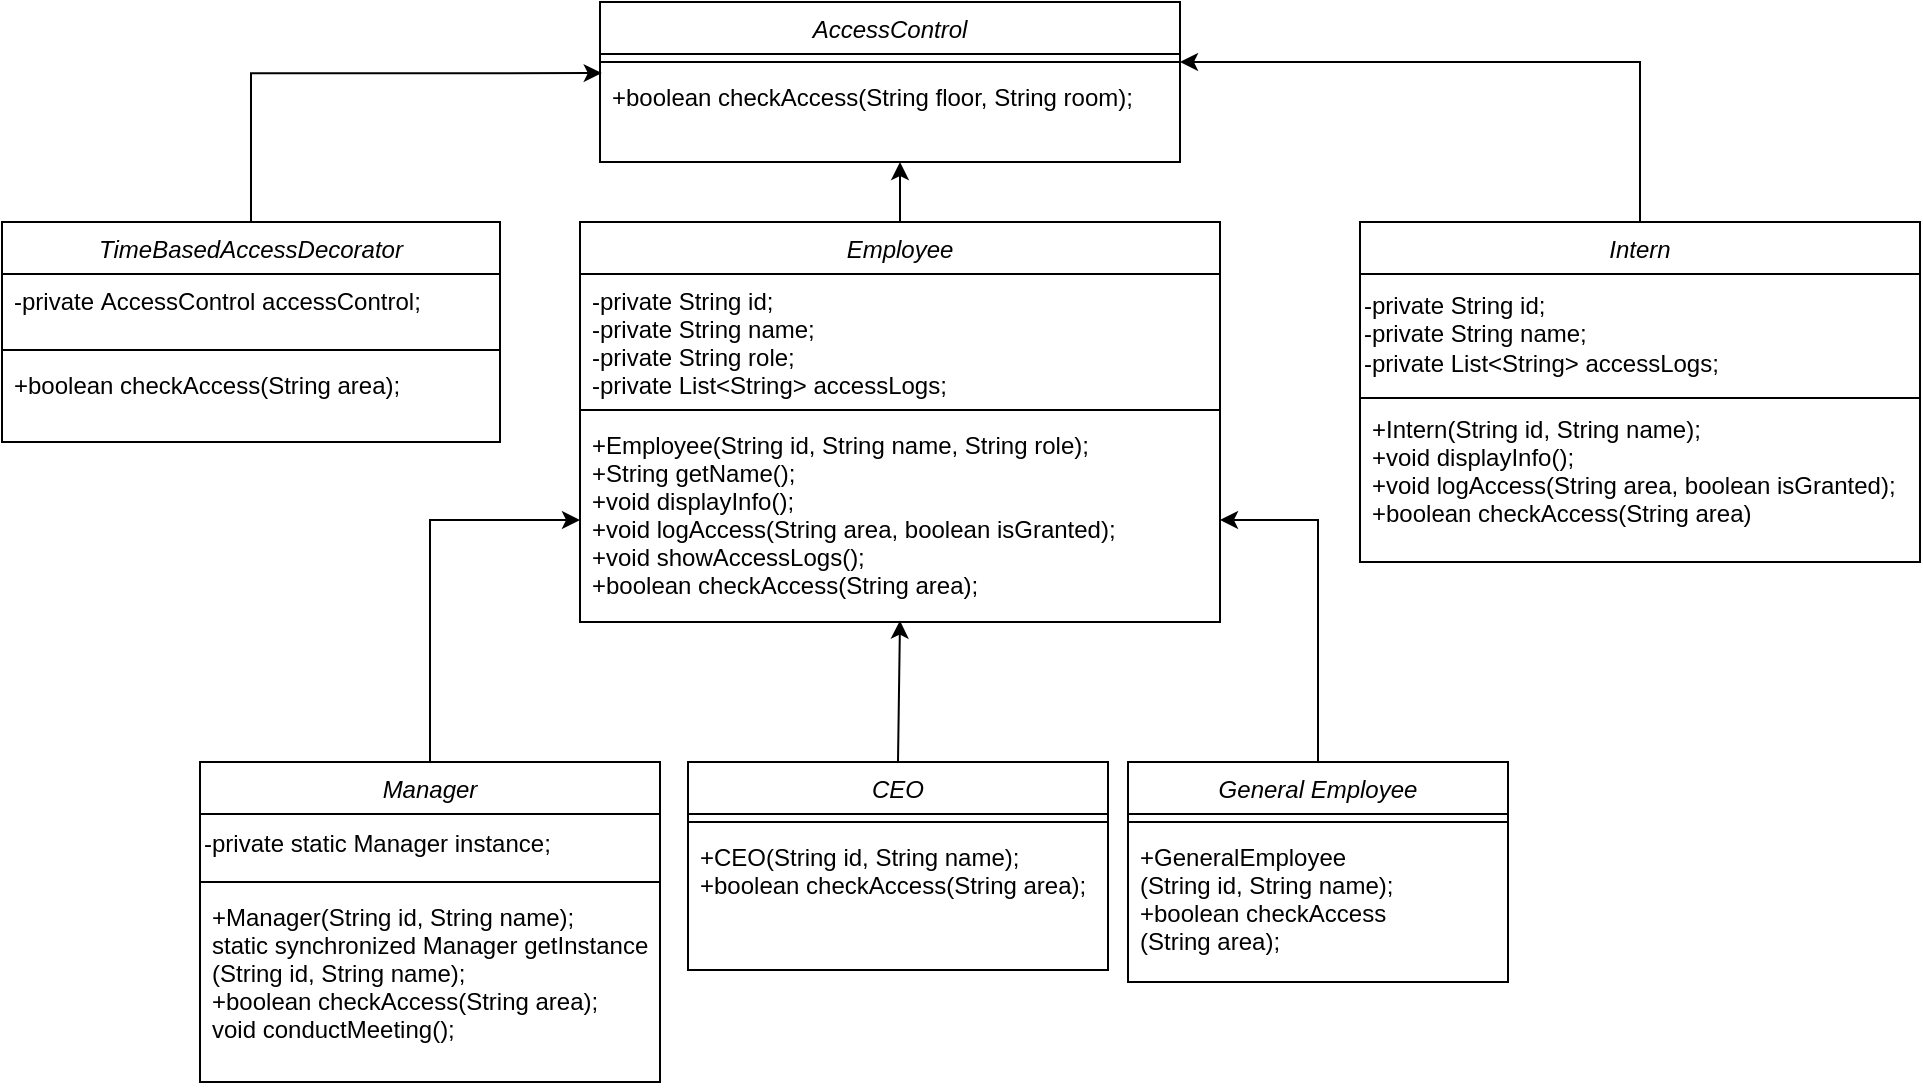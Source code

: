 <mxfile version="26.0.16">
  <diagram id="C5RBs43oDa-KdzZeNtuy" name="Page-1">
    <mxGraphModel dx="1603" dy="706" grid="1" gridSize="10" guides="1" tooltips="1" connect="1" arrows="1" fold="1" page="1" pageScale="1" pageWidth="827" pageHeight="1169" math="0" shadow="0">
      <root>
        <mxCell id="WIyWlLk6GJQsqaUBKTNV-0" />
        <mxCell id="WIyWlLk6GJQsqaUBKTNV-1" parent="WIyWlLk6GJQsqaUBKTNV-0" />
        <mxCell id="3NjYyyCdt-VSZ0NxyHAk-22" style="edgeStyle=orthogonalEdgeStyle;rounded=0;orthogonalLoop=1;jettySize=auto;html=1;" parent="WIyWlLk6GJQsqaUBKTNV-1" source="zkfFHV4jXpPFQw0GAbJ--0" edge="1">
          <mxGeometry relative="1" as="geometry">
            <mxPoint x="720" y="100" as="targetPoint" />
          </mxGeometry>
        </mxCell>
        <mxCell id="zkfFHV4jXpPFQw0GAbJ--0" value="Employee" style="swimlane;fontStyle=2;align=center;verticalAlign=top;childLayout=stackLayout;horizontal=1;startSize=26;horizontalStack=0;resizeParent=1;resizeLast=0;collapsible=1;marginBottom=0;rounded=0;shadow=0;strokeWidth=1;" parent="WIyWlLk6GJQsqaUBKTNV-1" vertex="1">
          <mxGeometry x="560" y="130" width="320" height="200" as="geometry">
            <mxRectangle x="220" y="120" width="160" height="26" as="alternateBounds" />
          </mxGeometry>
        </mxCell>
        <mxCell id="zkfFHV4jXpPFQw0GAbJ--2" value="-private String id;&#xa;-private String name;&#xa;-private String role;&#xa;-private List&lt;String&gt; accessLogs;" style="text;align=left;verticalAlign=top;spacingLeft=4;spacingRight=4;overflow=hidden;rotatable=0;points=[[0,0.5],[1,0.5]];portConstraint=eastwest;rounded=0;shadow=0;html=0;" parent="zkfFHV4jXpPFQw0GAbJ--0" vertex="1">
          <mxGeometry y="26" width="320" height="64" as="geometry" />
        </mxCell>
        <mxCell id="zkfFHV4jXpPFQw0GAbJ--4" value="" style="line;html=1;strokeWidth=1;align=left;verticalAlign=middle;spacingTop=-1;spacingLeft=3;spacingRight=3;rotatable=0;labelPosition=right;points=[];portConstraint=eastwest;" parent="zkfFHV4jXpPFQw0GAbJ--0" vertex="1">
          <mxGeometry y="90" width="320" height="8" as="geometry" />
        </mxCell>
        <mxCell id="zkfFHV4jXpPFQw0GAbJ--5" value="+Employee(String id, String name, String role);&#xa;+String getName();&#xa;+void displayInfo();&#xa;+void logAccess(String area, boolean isGranted);&#xa;+void showAccessLogs();&#xa;+boolean checkAccess(String area);" style="text;align=left;verticalAlign=top;spacingLeft=4;spacingRight=4;overflow=hidden;rotatable=0;points=[[0,0.5],[1,0.5]];portConstraint=eastwest;" parent="zkfFHV4jXpPFQw0GAbJ--0" vertex="1">
          <mxGeometry y="98" width="320" height="102" as="geometry" />
        </mxCell>
        <mxCell id="lVkuzS6S04bqbACS9grn-15" style="edgeStyle=orthogonalEdgeStyle;rounded=0;orthogonalLoop=1;jettySize=auto;html=1;entryX=0;entryY=0.5;entryDx=0;entryDy=0;" edge="1" parent="WIyWlLk6GJQsqaUBKTNV-1" source="klgjCnaohn4GWcETCebM-11" target="zkfFHV4jXpPFQw0GAbJ--5">
          <mxGeometry relative="1" as="geometry" />
        </mxCell>
        <mxCell id="klgjCnaohn4GWcETCebM-11" value="Manager" style="swimlane;fontStyle=2;align=center;verticalAlign=top;childLayout=stackLayout;horizontal=1;startSize=26;horizontalStack=0;resizeParent=1;resizeLast=0;collapsible=1;marginBottom=0;rounded=0;shadow=0;strokeWidth=1;" parent="WIyWlLk6GJQsqaUBKTNV-1" vertex="1">
          <mxGeometry x="370" y="400" width="230" height="160" as="geometry">
            <mxRectangle x="220" y="120" width="160" height="26" as="alternateBounds" />
          </mxGeometry>
        </mxCell>
        <mxCell id="lVkuzS6S04bqbACS9grn-4" value="-private static Manager instance;" style="text;html=1;align=left;verticalAlign=middle;resizable=0;points=[];autosize=1;strokeColor=none;fillColor=none;" vertex="1" parent="klgjCnaohn4GWcETCebM-11">
          <mxGeometry y="26" width="230" height="30" as="geometry" />
        </mxCell>
        <mxCell id="klgjCnaohn4GWcETCebM-15" value="" style="line;html=1;strokeWidth=1;align=left;verticalAlign=middle;spacingTop=-1;spacingLeft=3;spacingRight=3;rotatable=0;labelPosition=right;points=[];portConstraint=eastwest;" parent="klgjCnaohn4GWcETCebM-11" vertex="1">
          <mxGeometry y="56" width="230" height="8" as="geometry" />
        </mxCell>
        <mxCell id="klgjCnaohn4GWcETCebM-16" value="+Manager(String id, String name);&#xa;static synchronized Manager getInstance&#xa;(String id, String name);&#xa;+boolean checkAccess(String area);&#xa;void conductMeeting();" style="text;align=left;verticalAlign=top;spacingLeft=4;spacingRight=4;overflow=hidden;rotatable=0;points=[[0,0.5],[1,0.5]];portConstraint=eastwest;" parent="klgjCnaohn4GWcETCebM-11" vertex="1">
          <mxGeometry y="64" width="230" height="96" as="geometry" />
        </mxCell>
        <mxCell id="klgjCnaohn4GWcETCebM-17" value="CEO" style="swimlane;fontStyle=2;align=center;verticalAlign=top;childLayout=stackLayout;horizontal=1;startSize=26;horizontalStack=0;resizeParent=1;resizeLast=0;collapsible=1;marginBottom=0;rounded=0;shadow=0;strokeWidth=1;" parent="WIyWlLk6GJQsqaUBKTNV-1" vertex="1">
          <mxGeometry x="614" y="400" width="210" height="104" as="geometry">
            <mxRectangle x="220" y="120" width="160" height="26" as="alternateBounds" />
          </mxGeometry>
        </mxCell>
        <mxCell id="klgjCnaohn4GWcETCebM-19" value="" style="line;html=1;strokeWidth=1;align=left;verticalAlign=middle;spacingTop=-1;spacingLeft=3;spacingRight=3;rotatable=0;labelPosition=right;points=[];portConstraint=eastwest;" parent="klgjCnaohn4GWcETCebM-17" vertex="1">
          <mxGeometry y="26" width="210" height="8" as="geometry" />
        </mxCell>
        <mxCell id="klgjCnaohn4GWcETCebM-20" value="+CEO(String id, String name);&#xa;+boolean checkAccess(String area);" style="text;align=left;verticalAlign=top;spacingLeft=4;spacingRight=4;overflow=hidden;rotatable=0;points=[[0,0.5],[1,0.5]];portConstraint=eastwest;" parent="klgjCnaohn4GWcETCebM-17" vertex="1">
          <mxGeometry y="34" width="210" height="60" as="geometry" />
        </mxCell>
        <mxCell id="klgjCnaohn4GWcETCebM-21" value="Intern" style="swimlane;fontStyle=2;align=center;verticalAlign=top;childLayout=stackLayout;horizontal=1;startSize=26;horizontalStack=0;resizeParent=1;resizeLast=0;collapsible=1;marginBottom=0;rounded=0;shadow=0;strokeWidth=1;" parent="WIyWlLk6GJQsqaUBKTNV-1" vertex="1">
          <mxGeometry x="950" y="130" width="280" height="170" as="geometry">
            <mxRectangle x="220" y="120" width="160" height="26" as="alternateBounds" />
          </mxGeometry>
        </mxCell>
        <mxCell id="lVkuzS6S04bqbACS9grn-5" value="-private String id;&lt;div&gt;-private String name;&lt;/div&gt;&lt;div&gt;-private List&amp;lt;String&amp;gt; accessLogs;&lt;/div&gt;" style="text;html=1;align=left;verticalAlign=middle;resizable=0;points=[];autosize=1;strokeColor=none;fillColor=none;" vertex="1" parent="klgjCnaohn4GWcETCebM-21">
          <mxGeometry y="26" width="280" height="60" as="geometry" />
        </mxCell>
        <mxCell id="klgjCnaohn4GWcETCebM-23" value="" style="line;html=1;strokeWidth=1;align=left;verticalAlign=middle;spacingTop=-1;spacingLeft=3;spacingRight=3;rotatable=0;labelPosition=right;points=[];portConstraint=eastwest;" parent="klgjCnaohn4GWcETCebM-21" vertex="1">
          <mxGeometry y="86" width="280" height="4" as="geometry" />
        </mxCell>
        <mxCell id="klgjCnaohn4GWcETCebM-24" value="+Intern(String id, String name);&#xa;+void displayInfo();&#xa;+void logAccess(String area, boolean isGranted);&#xa;+boolean checkAccess(String area)" style="text;align=left;verticalAlign=top;spacingLeft=4;spacingRight=4;overflow=hidden;rotatable=0;points=[[0,0.5],[1,0.5]];portConstraint=eastwest;" parent="klgjCnaohn4GWcETCebM-21" vertex="1">
          <mxGeometry y="90" width="280" height="70" as="geometry" />
        </mxCell>
        <mxCell id="lVkuzS6S04bqbACS9grn-23" style="edgeStyle=orthogonalEdgeStyle;rounded=0;orthogonalLoop=1;jettySize=auto;html=1;entryX=1;entryY=0.5;entryDx=0;entryDy=0;" edge="1" parent="WIyWlLk6GJQsqaUBKTNV-1" source="klgjCnaohn4GWcETCebM-31" target="zkfFHV4jXpPFQw0GAbJ--5">
          <mxGeometry relative="1" as="geometry" />
        </mxCell>
        <mxCell id="klgjCnaohn4GWcETCebM-31" value="General Employee" style="swimlane;fontStyle=2;align=center;verticalAlign=top;childLayout=stackLayout;horizontal=1;startSize=26;horizontalStack=0;resizeParent=1;resizeLast=0;collapsible=1;marginBottom=0;rounded=0;shadow=0;strokeWidth=1;" parent="WIyWlLk6GJQsqaUBKTNV-1" vertex="1">
          <mxGeometry x="834" y="400" width="190" height="110" as="geometry">
            <mxRectangle x="220" y="120" width="160" height="26" as="alternateBounds" />
          </mxGeometry>
        </mxCell>
        <mxCell id="klgjCnaohn4GWcETCebM-33" value="" style="line;html=1;strokeWidth=1;align=left;verticalAlign=middle;spacingTop=-1;spacingLeft=3;spacingRight=3;rotatable=0;labelPosition=right;points=[];portConstraint=eastwest;" parent="klgjCnaohn4GWcETCebM-31" vertex="1">
          <mxGeometry y="26" width="190" height="8" as="geometry" />
        </mxCell>
        <mxCell id="klgjCnaohn4GWcETCebM-34" value="+GeneralEmployee&#xa;(String id, String name);&#xa;+boolean checkAccess&#xa;(String area);" style="text;align=left;verticalAlign=top;spacingLeft=4;spacingRight=4;overflow=hidden;rotatable=0;points=[[0,0.5],[1,0.5]];portConstraint=eastwest;" parent="klgjCnaohn4GWcETCebM-31" vertex="1">
          <mxGeometry y="34" width="190" height="76" as="geometry" />
        </mxCell>
        <mxCell id="3NjYyyCdt-VSZ0NxyHAk-0" value="AccessControl" style="swimlane;fontStyle=2;align=center;verticalAlign=top;childLayout=stackLayout;horizontal=1;startSize=26;horizontalStack=0;resizeParent=1;resizeLast=0;collapsible=1;marginBottom=0;rounded=0;shadow=0;strokeWidth=1;" parent="WIyWlLk6GJQsqaUBKTNV-1" vertex="1">
          <mxGeometry x="570" y="20" width="290" height="80" as="geometry">
            <mxRectangle x="220" y="120" width="160" height="26" as="alternateBounds" />
          </mxGeometry>
        </mxCell>
        <mxCell id="3NjYyyCdt-VSZ0NxyHAk-1" value="" style="line;html=1;strokeWidth=1;align=left;verticalAlign=middle;spacingTop=-1;spacingLeft=3;spacingRight=3;rotatable=0;labelPosition=right;points=[];portConstraint=eastwest;" parent="3NjYyyCdt-VSZ0NxyHAk-0" vertex="1">
          <mxGeometry y="26" width="290" height="8" as="geometry" />
        </mxCell>
        <mxCell id="3NjYyyCdt-VSZ0NxyHAk-2" value="+boolean checkAccess(String floor, String room);" style="text;align=left;verticalAlign=top;spacingLeft=4;spacingRight=4;overflow=hidden;rotatable=0;points=[[0,0.5],[1,0.5]];portConstraint=eastwest;" parent="3NjYyyCdt-VSZ0NxyHAk-0" vertex="1">
          <mxGeometry y="34" width="290" height="40" as="geometry" />
        </mxCell>
        <mxCell id="3NjYyyCdt-VSZ0NxyHAk-24" style="edgeStyle=orthogonalEdgeStyle;rounded=0;orthogonalLoop=1;jettySize=auto;html=1;entryX=1;entryY=0.5;entryDx=0;entryDy=0;entryPerimeter=0;" parent="WIyWlLk6GJQsqaUBKTNV-1" source="klgjCnaohn4GWcETCebM-21" target="3NjYyyCdt-VSZ0NxyHAk-1" edge="1">
          <mxGeometry relative="1" as="geometry" />
        </mxCell>
        <mxCell id="lVkuzS6S04bqbACS9grn-6" value="TimeBasedAccessDecorator" style="swimlane;fontStyle=2;align=center;verticalAlign=top;childLayout=stackLayout;horizontal=1;startSize=26;horizontalStack=0;resizeParent=1;resizeLast=0;collapsible=1;marginBottom=0;rounded=0;shadow=0;strokeWidth=1;" vertex="1" parent="WIyWlLk6GJQsqaUBKTNV-1">
          <mxGeometry x="271" y="130" width="249" height="110" as="geometry">
            <mxRectangle x="220" y="120" width="160" height="26" as="alternateBounds" />
          </mxGeometry>
        </mxCell>
        <mxCell id="lVkuzS6S04bqbACS9grn-7" value="-private AccessControl accessControl;" style="text;align=left;verticalAlign=top;spacingLeft=4;spacingRight=4;overflow=hidden;rotatable=0;points=[[0,0.5],[1,0.5]];portConstraint=eastwest;rounded=0;shadow=0;html=0;" vertex="1" parent="lVkuzS6S04bqbACS9grn-6">
          <mxGeometry y="26" width="249" height="34" as="geometry" />
        </mxCell>
        <mxCell id="lVkuzS6S04bqbACS9grn-8" value="" style="line;html=1;strokeWidth=1;align=left;verticalAlign=middle;spacingTop=-1;spacingLeft=3;spacingRight=3;rotatable=0;labelPosition=right;points=[];portConstraint=eastwest;" vertex="1" parent="lVkuzS6S04bqbACS9grn-6">
          <mxGeometry y="60" width="249" height="8" as="geometry" />
        </mxCell>
        <mxCell id="lVkuzS6S04bqbACS9grn-9" value="+boolean checkAccess(String area);" style="text;align=left;verticalAlign=top;spacingLeft=4;spacingRight=4;overflow=hidden;rotatable=0;points=[[0,0.5],[1,0.5]];portConstraint=eastwest;" vertex="1" parent="lVkuzS6S04bqbACS9grn-6">
          <mxGeometry y="68" width="249" height="42" as="geometry" />
        </mxCell>
        <mxCell id="lVkuzS6S04bqbACS9grn-10" style="edgeStyle=orthogonalEdgeStyle;rounded=0;orthogonalLoop=1;jettySize=auto;html=1;entryX=0.003;entryY=0.039;entryDx=0;entryDy=0;entryPerimeter=0;" edge="1" parent="WIyWlLk6GJQsqaUBKTNV-1" source="lVkuzS6S04bqbACS9grn-6" target="3NjYyyCdt-VSZ0NxyHAk-2">
          <mxGeometry relative="1" as="geometry" />
        </mxCell>
        <mxCell id="lVkuzS6S04bqbACS9grn-20" value="" style="endArrow=classic;html=1;rounded=0;exitX=0.5;exitY=0;exitDx=0;exitDy=0;entryX=0.5;entryY=0.993;entryDx=0;entryDy=0;entryPerimeter=0;" edge="1" parent="WIyWlLk6GJQsqaUBKTNV-1" source="klgjCnaohn4GWcETCebM-17" target="zkfFHV4jXpPFQw0GAbJ--5">
          <mxGeometry width="50" height="50" relative="1" as="geometry">
            <mxPoint x="760" y="370" as="sourcePoint" />
            <mxPoint x="810" y="320" as="targetPoint" />
          </mxGeometry>
        </mxCell>
      </root>
    </mxGraphModel>
  </diagram>
</mxfile>
